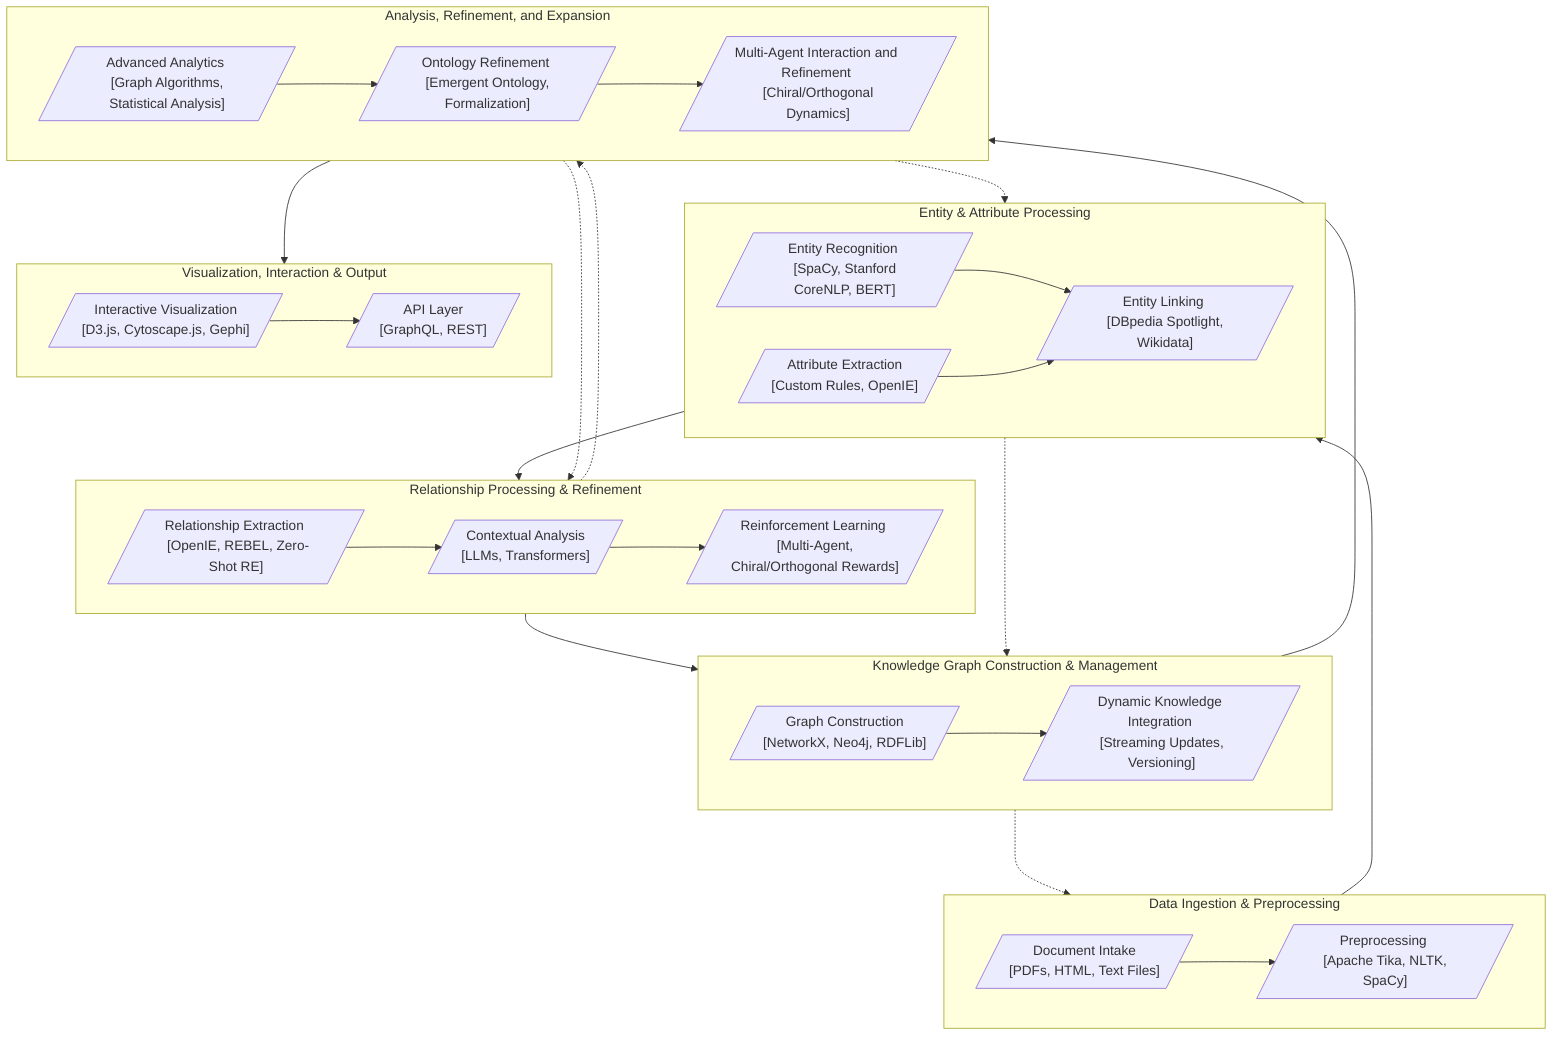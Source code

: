 graph TD
    subgraph Data_Ingestion_Preprocessing["Data Ingestion & Preprocessing"]
        
        DI[/"Document Intake <br> [PDFs, HTML, Text Files]"/]
        DP[/"Preprocessing <br> [Apache Tika, NLTK, SpaCy]"/]
        
        DI --> DP
    end

    subgraph Entity_Processing["Entity & Attribute Processing"]
 
        NER[/"Entity Recognition <br> [SpaCy, Stanford CoreNLP, BERT]"/]
        EL[/"Entity Linking <br> [DBpedia Spotlight, Wikidata]"/]
        AE[/"Attribute Extraction <br> [Custom Rules, OpenIE]"/]
        NER --> EL
        AE --> EL
    end

    subgraph Relationship_Processing["Relationship Processing & Refinement"]
        direction LR
        RE[/"Relationship Extraction <br> [OpenIE, REBEL, Zero-Shot RE]"/]
        CA[/"Contextual Analysis <br> [LLMs, Transformers]"/]
        RL[/"Reinforcement Learning <br> [Multi-Agent, Chiral/Orthogonal Rewards]"/]
        RE --> CA
        CA --> RL
    end

    subgraph Knowledge_Construction["Knowledge Graph Construction & Management"]
        direction LR
        KC[/"Graph Construction <br> [NetworkX, Neo4j, RDFLib]"/]
        KC2[/"Dynamic Knowledge Integration <br> [Streaming Updates, Versioning]"/]
        
        KC --> KC2
    end

    subgraph Analysis_Refinement["Analysis, Refinement, and Expansion"]
        direction LR
        AR[/"Advanced Analytics <br> [Graph Algorithms, Statistical Analysis]"/]
        OR[/"Ontology Refinement <br> [Emergent Ontology, Formalization]"/]
        MI[/"Multi-Agent Interaction and Refinement <br> [Chiral/Orthogonal Dynamics]"/]
        AR --> OR
        OR --> MI
    end

    subgraph Visualization_Interface["Visualization, Interaction & Output"]
        direction LR
        VI[/"Interactive Visualization <br> [D3.js, Cytoscape.js, Gephi]"/]
        API[/"API Layer <br> [GraphQL, REST]"/]
        VI --> API
    end

    Data_Ingestion_Preprocessing --> Entity_Processing
    Entity_Processing --> Relationship_Processing
    Relationship_Processing --> Knowledge_Construction
    Knowledge_Construction --> Analysis_Refinement
    Analysis_Refinement --> Visualization_Interface

    %% Feedback loops
    Analysis_Refinement -.-> Entity_Processing
    Analysis_Refinement -.-> Relationship_Processing
    Knowledge_Construction -..-> Data_Ingestion_Preprocessing
    
    %% Cross-component interactions
    Entity_Processing -.-> Knowledge_Construction
    Relationship_Processing -..-> Analysis_Refinement